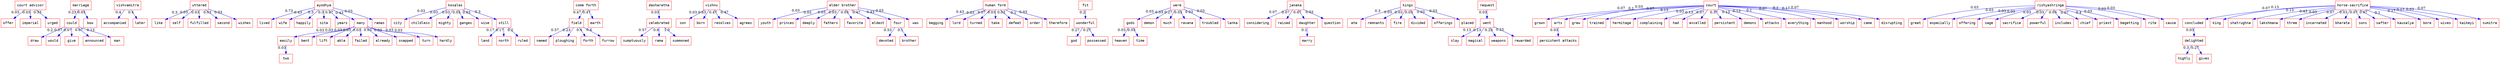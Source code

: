 strict digraph {
	"court advisor"	 [color=red,
		fontname=courier,
		shape=box];
	offer	 [color=red,
		fontname=courier,
		shape=box];
	"court advisor" -> offer	 [color=blue,
		xlabel=0.03];
	imperial	 [color=red,
		fontname=courier,
		shape=box];
	"court advisor" -> imperial	 [color=blue,
		xlabel=0.03];
	urged	 [color=red,
		fontname=courier,
		shape=box];
	"court advisor" -> urged	 [color=blue,
		xlabel=0.33];
	marriage	 [color=red,
		fontname=courier,
		shape=box];
	could	 [color=red,
		fontname=courier,
		shape=box];
	marriage -> could	 [color=blue,
		xlabel=0.23];
	bow	 [color=red,
		fontname=courier,
		shape=box];
	marriage -> bow	 [color=blue,
		xlabel=0.03];
	draw	 [color=red,
		fontname=courier,
		shape=box];
	could -> draw	 [color=blue,
		xlabel=0.2];
	would	 [color=red,
		fontname=courier,
		shape=box];
	could -> would	 [color=blue,
		xlabel=0.07];
	give	 [color=red,
		fontname=courier,
		shape=box];
	could -> give	 [color=blue,
		xlabel=0.07];
	announced	 [color=red,
		fontname=courier,
		shape=box];
	could -> announced	 [color=blue,
		xlabel=0.07];
	man	 [color=red,
		fontname=courier,
		shape=box];
	could -> man	 [color=blue,
		xlabel=0.13];
	vishvamitra	 [color=red,
		fontname=courier,
		shape=box];
	accompanied	 [color=red,
		fontname=courier,
		shape=box];
	vishvamitra -> accompanied	 [color=blue,
		xlabel=0.4];
	later	 [color=red,
		fontname=courier,
		shape=box];
	vishvamitra -> later	 [color=blue,
		xlabel=0.4];
	uttered	 [color=red,
		fontname=courier,
		shape=box];
	like	 [color=red,
		fontname=courier,
		shape=box];
	uttered -> like	 [color=blue,
		xlabel=0.3];
	self	 [color=red,
		fontname=courier,
		shape=box];
	uttered -> self	 [color=blue,
		xlabel=0.03];
	fulfilled	 [color=red,
		fontname=courier,
		shape=box];
	uttered -> fulfilled	 [color=blue,
		xlabel=0.03];
	second	 [color=red,
		fontname=courier,
		shape=box];
	uttered -> second	 [color=blue,
		xlabel=0.03];
	wishes	 [color=red,
		fontname=courier,
		shape=box];
	uttered -> wishes	 [color=blue,
		xlabel=0.03];
	ayodhya	 [color=red,
		fontname=courier,
		shape=box];
	lived	 [color=red,
		fontname=courier,
		shape=box];
	ayodhya -> lived	 [color=blue,
		xlabel=0.73];
	wife	 [color=red,
		fontname=courier,
		shape=box];
	ayodhya -> wife	 [color=blue,
		xlabel=0.43];
	happily	 [color=red,
		fontname=courier,
		shape=box];
	ayodhya -> happily	 [color=blue,
		xlabel=0.3];
	sita	 [color=red,
		fontname=courier,
		shape=box];
	ayodhya -> sita	 [color=blue,
		xlabel=0.3];
	years	 [color=red,
		fontname=courier,
		shape=box];
	ayodhya -> years	 [color=blue,
		xlabel=0.47];
	many	 [color=red,
		fontname=courier,
		shape=box];
	ayodhya -> many	 [color=blue,
		xlabel=0.43];
	ramas	 [color=red,
		fontname=courier,
		shape=box];
	ayodhya -> ramas	 [color=blue,
		xlabel=0.03];
	easily	 [color=red,
		fontname=courier,
		shape=box];
	many -> easily	 [color=blue,
		xlabel=0.03];
	bent	 [color=red,
		fontname=courier,
		shape=box];
	many -> bent	 [color=blue,
		xlabel=0.03];
	lift	 [color=red,
		fontname=courier,
		shape=box];
	many -> lift	 [color=blue,
		xlabel=0.03];
	able	 [color=red,
		fontname=courier,
		shape=box];
	many -> able	 [color=blue,
		xlabel=0.03];
	failed	 [color=red,
		fontname=courier,
		shape=box];
	many -> failed	 [color=blue,
		xlabel=0.03];
	already	 [color=red,
		fontname=courier,
		shape=box];
	many -> already	 [color=blue,
		xlabel=0.03];
	snapped	 [color=red,
		fontname=courier,
		shape=box];
	many -> snapped	 [color=blue,
		xlabel=0.03];
	turn	 [color=red,
		fontname=courier,
		shape=box];
	many -> turn	 [color=blue,
		xlabel=0.03];
	hardly	 [color=red,
		fontname=courier,
		shape=box];
	many -> hardly	 [color=blue,
		xlabel=0.03];
	two	 [color=red,
		fontname=courier,
		shape=box];
	easily -> two	 [color=blue,
		xlabel=0.03];
	kosalas	 [color=red,
		fontname=courier,
		shape=box];
	city	 [color=red,
		fontname=courier,
		shape=box];
	kosalas -> city	 [color=blue,
		xlabel=0.03];
	childless	 [color=red,
		fontname=courier,
		shape=box];
	kosalas -> childless	 [color=blue,
		xlabel=0.03];
	mighty	 [color=red,
		fontname=courier,
		shape=box];
	kosalas -> mighty	 [color=blue,
		xlabel=0.03];
	ganges	 [color=red,
		fontname=courier,
		shape=box];
	kosalas -> ganges	 [color=blue,
		xlabel=0.03];
	wise	 [color=red,
		fontname=courier,
		shape=box];
	kosalas -> wise	 [color=blue,
		xlabel=0.03];
	still	 [color=red,
		fontname=courier,
		shape=box];
	kosalas -> still	 [color=blue,
		xlabel=0.3];
	land	 [color=red,
		fontname=courier,
		shape=box];
	still -> land	 [color=blue,
		xlabel=0.17];
	north	 [color=red,
		fontname=courier,
		shape=box];
	still -> north	 [color=blue,
		xlabel=0.17];
	ruled	 [color=red,
		fontname=courier,
		shape=box];
	still -> ruled	 [color=blue,
		xlabel=0.2];
	"come forth"	 [color=red,
		fontname=courier,
		shape=box];
	field	 [color=red,
		fontname=courier,
		shape=box];
	"come forth" -> field	 [color=blue,
		xlabel=0.47];
	earth	 [color=red,
		fontname=courier,
		shape=box];
	"come forth" -> earth	 [color=blue,
		xlabel=0.47];
	named	 [color=red,
		fontname=courier,
		shape=box];
	field -> named	 [color=blue,
		xlabel=0.57];
	ploughing	 [color=red,
		fontname=courier,
		shape=box];
	field -> ploughing	 [color=blue,
		xlabel=0.23];
	forth	 [color=red,
		fontname=courier,
		shape=box];
	field -> forth	 [color=blue,
		xlabel=0.4];
	furrow	 [color=red,
		fontname=courier,
		shape=box];
	field -> furrow	 [color=blue,
		xlabel=0.4];
	dasharatha	 [color=red,
		fontname=courier,
		shape=box];
	celebrated	 [color=red,
		fontname=courier,
		shape=box];
	dasharatha -> celebrated	 [color=blue,
		xlabel=0.03];
	sumptuously	 [color=red,
		fontname=courier,
		shape=box];
	celebrated -> sumptuously	 [color=blue,
		xlabel=0.57];
	rama	 [color=red,
		fontname=courier,
		shape=box];
	celebrated -> rama	 [color=blue,
		xlabel=0.6];
	summoned	 [color=red,
		fontname=courier,
		shape=box];
	celebrated -> summoned	 [color=blue,
		xlabel=1.0];
	vishnu	 [color=red,
		fontname=courier,
		shape=box];
	son	 [color=red,
		fontname=courier,
		shape=box];
	vishnu -> son	 [color=blue,
		xlabel=0.03];
	born	 [color=red,
		fontname=courier,
		shape=box];
	vishnu -> born	 [color=blue,
		xlabel=0.63];
	resolves	 [color=red,
		fontname=courier,
		shape=box];
	vishnu -> resolves	 [color=blue,
		xlabel=0.47];
	agrees	 [color=red,
		fontname=courier,
		shape=box];
	vishnu -> agrees	 [color=blue,
		xlabel=0.47];
	"elder brother"	 [color=red,
		fontname=courier,
		shape=box];
	youth	 [color=red,
		fontname=courier,
		shape=box];
	"elder brother" -> youth	 [color=blue,
		xlabel=0.03];
	princes	 [color=red,
		fontname=courier,
		shape=box];
	"elder brother" -> princes	 [color=blue,
		xlabel=0.03];
	deeply	 [color=red,
		fontname=courier,
		shape=box];
	"elder brother" -> deeply	 [color=blue,
		xlabel=0.03];
	fathers	 [color=red,
		fontname=courier,
		shape=box];
	"elder brother" -> fathers	 [color=blue,
		xlabel=0.03];
	favorite	 [color=red,
		fontname=courier,
		shape=box];
	"elder brother" -> favorite	 [color=blue,
		xlabel=0.03];
	eldest	 [color=red,
		fontname=courier,
		shape=box];
	"elder brother" -> eldest	 [color=blue,
		xlabel=0.47];
	four	 [color=red,
		fontname=courier,
		shape=box];
	"elder brother" -> four	 [color=blue,
		xlabel=0.43];
	was	 [color=red,
		fontname=courier,
		shape=box];
	"elder brother" -> was	 [color=blue,
		xlabel=0.03];
	devoted	 [color=red,
		fontname=courier,
		shape=box];
	four -> devoted	 [color=blue,
		xlabel=0.53];
	brother	 [color=red,
		fontname=courier,
		shape=box];
	four -> brother	 [color=blue,
		xlabel=0.1];
	"human form"	 [color=red,
		fontname=courier,
		shape=box];
	begging	 [color=red,
		fontname=courier,
		shape=box];
	"human form" -> begging	 [color=blue,
		xlabel=0.43];
	lord	 [color=red,
		fontname=courier,
		shape=box];
	"human form" -> lord	 [color=blue,
		xlabel=0.03];
	turned	 [color=red,
		fontname=courier,
		shape=box];
	"human form" -> turned	 [color=blue,
		xlabel=0.07];
	take	 [color=red,
		fontname=courier,
		shape=box];
	"human form" -> take	 [color=blue,
		xlabel=0.03];
	defeat	 [color=red,
		fontname=courier,
		shape=box];
	"human form" -> defeat	 [color=blue,
		xlabel=0.03];
	order	 [color=red,
		fontname=courier,
		shape=box];
	"human form" -> order	 [color=blue,
		xlabel=0.1];
	therefore	 [color=red,
		fontname=courier,
		shape=box];
	"human form" -> therefore	 [color=blue,
		xlabel=0.03];
	fit	 [color=red,
		fontname=courier,
		shape=box];
	wonderful	 [color=red,
		fontname=courier,
		shape=box];
	fit -> wonderful	 [color=blue,
		xlabel=0.2];
	god	 [color=red,
		fontname=courier,
		shape=box];
	wonderful -> god	 [color=blue,
		xlabel=0.27];
	possessed	 [color=red,
		fontname=courier,
		shape=box];
	wonderful -> possessed	 [color=blue,
		xlabel=0.27];
	were	 [color=red,
		fontname=courier,
		shape=box];
	gods	 [color=red,
		fontname=courier,
		shape=box];
	were -> gods	 [color=blue,
		xlabel=0.03];
	demon	 [color=red,
		fontname=courier,
		shape=box];
	were -> demon	 [color=blue,
		xlabel=0.03];
	much	 [color=red,
		fontname=courier,
		shape=box];
	were -> much	 [color=blue,
		xlabel=0.27];
	ravana	 [color=red,
		fontname=courier,
		shape=box];
	were -> ravana	 [color=blue,
		xlabel=0.03];
	troubled	 [color=red,
		fontname=courier,
		shape=box];
	were -> troubled	 [color=blue,
		xlabel=0.03];
	lanka	 [color=red,
		fontname=courier,
		shape=box];
	were -> lanka	 [color=blue,
		xlabel=0.03];
	heaven	 [color=red,
		fontname=courier,
		shape=box];
	gods -> heaven	 [color=blue,
		xlabel=0.03];
	time	 [color=red,
		fontname=courier,
		shape=box];
	gods -> time	 [color=blue,
		xlabel=0.03];
	janaka	 [color=red,
		fontname=courier,
		shape=box];
	considering	 [color=red,
		fontname=courier,
		shape=box];
	janaka -> considering	 [color=blue,
		xlabel=0.07];
	raised	 [color=red,
		fontname=courier,
		shape=box];
	janaka -> raised	 [color=blue,
		xlabel=0.07];
	daughter	 [color=red,
		fontname=courier,
		shape=box];
	janaka -> daughter	 [color=blue,
		xlabel=0.47];
	question	 [color=red,
		fontname=courier,
		shape=box];
	janaka -> question	 [color=blue,
		xlabel=0.03];
	marry	 [color=red,
		fontname=courier,
		shape=box];
	daughter -> marry	 [color=blue,
		xlabel=0.1];
	kings	 [color=red,
		fontname=courier,
		shape=box];
	ate	 [color=red,
		fontname=courier,
		shape=box];
	kings -> ate	 [color=blue,
		xlabel=0.3];
	remnants	 [color=red,
		fontname=courier,
		shape=box];
	kings -> remnants	 [color=blue,
		xlabel=0.03];
	fire	 [color=red,
		fontname=courier,
		shape=box];
	kings -> fire	 [color=blue,
		xlabel=0.03];
	divided	 [color=red,
		fontname=courier,
		shape=box];
	kings -> divided	 [color=blue,
		xlabel=0.03];
	offerings	 [color=red,
		fontname=courier,
		shape=box];
	kings -> offerings	 [color=blue,
		xlabel=0.03];
	placed	 [color=red,
		fontname=courier,
		shape=box];
	kings -> placed	 [color=blue,
		xlabel=0.03];
	request	 [color=red,
		fontname=courier,
		shape=box];
	went	 [color=red,
		fontname=courier,
		shape=box];
	request -> went	 [color=blue,
		xlabel=0.03];
	slay	 [color=red,
		fontname=courier,
		shape=box];
	went -> slay	 [color=blue,
		xlabel=0.13];
	magical	 [color=red,
		fontname=courier,
		shape=box];
	went -> magical	 [color=blue,
		xlabel=0.13];
	weapons	 [color=red,
		fontname=courier,
		shape=box];
	went -> weapons	 [color=blue,
		xlabel=0.23];
	rewarded	 [color=red,
		fontname=courier,
		shape=box];
	went -> rewarded	 [color=blue,
		xlabel=0.23];
	court	 [color=red,
		fontname=courier,
		shape=box];
	grown	 [color=red,
		fontname=courier,
		shape=box];
	court -> grown	 [color=blue,
		xlabel=0.07];
	arts	 [color=red,
		fontname=courier,
		shape=box];
	court -> arts	 [color=blue,
		xlabel=0.1];
	grew	 [color=red,
		fontname=courier,
		shape=box];
	court -> grew	 [color=blue,
		xlabel=0.03];
	trained	 [color=red,
		fontname=courier,
		shape=box];
	court -> trained	 [color=blue,
		xlabel=0.07];
	hermitage	 [color=red,
		fontname=courier,
		shape=box];
	court -> hermitage	 [color=blue,
		xlabel=0.13];
	complaining	 [color=red,
		fontname=courier,
		shape=box];
	court -> complaining	 [color=blue,
		xlabel=0.03];
	had	 [color=red,
		fontname=courier,
		shape=box];
	court -> had	 [color=blue,
		xlabel=0.13];
	excelled	 [color=red,
		fontname=courier,
		shape=box];
	court -> excelled	 [color=blue,
		xlabel=0.07];
	persistent	 [color=red,
		fontname=courier,
		shape=box];
	court -> persistent	 [color=blue,
		xlabel=0.37];
	demons	 [color=red,
		fontname=courier,
		shape=box];
	court -> demons	 [color=blue,
		xlabel=0.13];
	attacks	 [color=red,
		fontname=courier,
		shape=box];
	court -> attacks	 [color=blue,
		xlabel=0.13];
	everything	 [color=red,
		fontname=courier,
		shape=box];
	court -> everything	 [color=blue,
		xlabel=0.1];
	manhood	 [color=red,
		fontname=courier,
		shape=box];
	court -> manhood	 [color=blue,
		xlabel=0.07];
	worship	 [color=red,
		fontname=courier,
		shape=box];
	court -> worship	 [color=blue,
		xlabel=0.1];
	came	 [color=red,
		fontname=courier,
		shape=box];
	court -> came	 [color=blue,
		xlabel=0.17];
	disrupting	 [color=red,
		fontname=courier,
		shape=box];
	court -> disrupting	 [color=blue,
		xlabel=0.07];
	"persistent attacks"	 [color=red,
		fontname=courier,
		shape=box];
	arts -> "persistent attacks"	 [color=blue,
		xlabel=0.03];
	rishyashringa	 [color=red,
		fontname=courier,
		shape=box];
	great	 [color=red,
		fontname=courier,
		shape=box];
	rishyashringa -> great	 [color=blue,
		xlabel=0.03];
	especially	 [color=red,
		fontname=courier,
		shape=box];
	rishyashringa -> especially	 [color=blue,
		xlabel=0.03];
	offering	 [color=red,
		fontname=courier,
		shape=box];
	rishyashringa -> offering	 [color=blue,
		xlabel=0.03];
	sage	 [color=red,
		fontname=courier,
		shape=box];
	rishyashringa -> sage	 [color=blue,
		xlabel=0.03];
	sacrifice	 [color=red,
		fontname=courier,
		shape=box];
	rishyashringa -> sacrifice	 [color=blue,
		xlabel=0.03];
	powerful	 [color=red,
		fontname=courier,
		shape=box];
	rishyashringa -> powerful	 [color=blue,
		xlabel=0.03];
	includes	 [color=red,
		fontname=courier,
		shape=box];
	rishyashringa -> includes	 [color=blue,
		xlabel=0.03];
	chief	 [color=red,
		fontname=courier,
		shape=box];
	rishyashringa -> chief	 [color=blue,
		xlabel=0.07];
	priest	 [color=red,
		fontname=courier,
		shape=box];
	rishyashringa -> priest	 [color=blue,
		xlabel=0.4];
	begetting	 [color=red,
		fontname=courier,
		shape=box];
	rishyashringa -> begetting	 [color=blue,
		xlabel=0.03];
	rite	 [color=red,
		fontname=courier,
		shape=box];
	rishyashringa -> rite	 [color=blue,
		xlabel=0.03];
	cause	 [color=red,
		fontname=courier,
		shape=box];
	rishyashringa -> cause	 [color=blue,
		xlabel=0.03];
	"horse-sacrifice"	 [color=red,
		fontname=courier,
		shape=box];
	concluded	 [color=red,
		fontname=courier,
		shape=box];
	"horse-sacrifice" -> concluded	 [color=blue,
		xlabel=0.07];
	king	 [color=red,
		fontname=courier,
		shape=box];
	"horse-sacrifice" -> king	 [color=blue,
		xlabel=0.13];
	shatrughna	 [color=red,
		fontname=courier,
		shape=box];
	"horse-sacrifice" -> shatrughna	 [color=blue,
		xlabel=0.13];
	lakshmana	 [color=red,
		fontname=courier,
		shape=box];
	"horse-sacrifice" -> lakshmana	 [color=blue,
		xlabel=0.43];
	three	 [color=red,
		fontname=courier,
		shape=box];
	"horse-sacrifice" -> three	 [color=blue,
		xlabel=0.03];
	incarnated	 [color=red,
		fontname=courier,
		shape=box];
	"horse-sacrifice" -> incarnated	 [color=blue,
		xlabel=0.07];
	bharata	 [color=red,
		fontname=courier,
		shape=box];
	"horse-sacrifice" -> bharata	 [color=blue,
		xlabel=0.03];
	sons	 [color=red,
		fontname=courier,
		shape=box];
	"horse-sacrifice" -> sons	 [color=blue,
		xlabel=0.07];
	safter	 [color=red,
		fontname=courier,
		shape=box];
	"horse-sacrifice" -> safter	 [color=blue,
		xlabel=0.07];
	kausalya	 [color=red,
		fontname=courier,
		shape=box];
	"horse-sacrifice" -> kausalya	 [color=blue,
		xlabel=0.1];
	bore	 [color=red,
		fontname=courier,
		shape=box];
	"horse-sacrifice" -> bore	 [color=blue,
		xlabel=0.17];
	wives	 [color=red,
		fontname=courier,
		shape=box];
	"horse-sacrifice" -> wives	 [color=blue,
		xlabel=0.17];
	kaikeyi	 [color=red,
		fontname=courier,
		shape=box];
	"horse-sacrifice" -> kaikeyi	 [color=blue,
		xlabel=0.03];
	sumitra	 [color=red,
		fontname=courier,
		shape=box];
	"horse-sacrifice" -> sumitra	 [color=blue,
		xlabel=0.07];
	delighted	 [color=red,
		fontname=courier,
		shape=box];
	concluded -> delighted	 [color=blue,
		xlabel=0.03];
	highly	 [color=red,
		fontname=courier,
		shape=box];
	delighted -> highly	 [color=blue,
		xlabel=0.3];
	gives	 [color=red,
		fontname=courier,
		shape=box];
	delighted -> gives	 [color=blue,
		xlabel=0.27];
}
